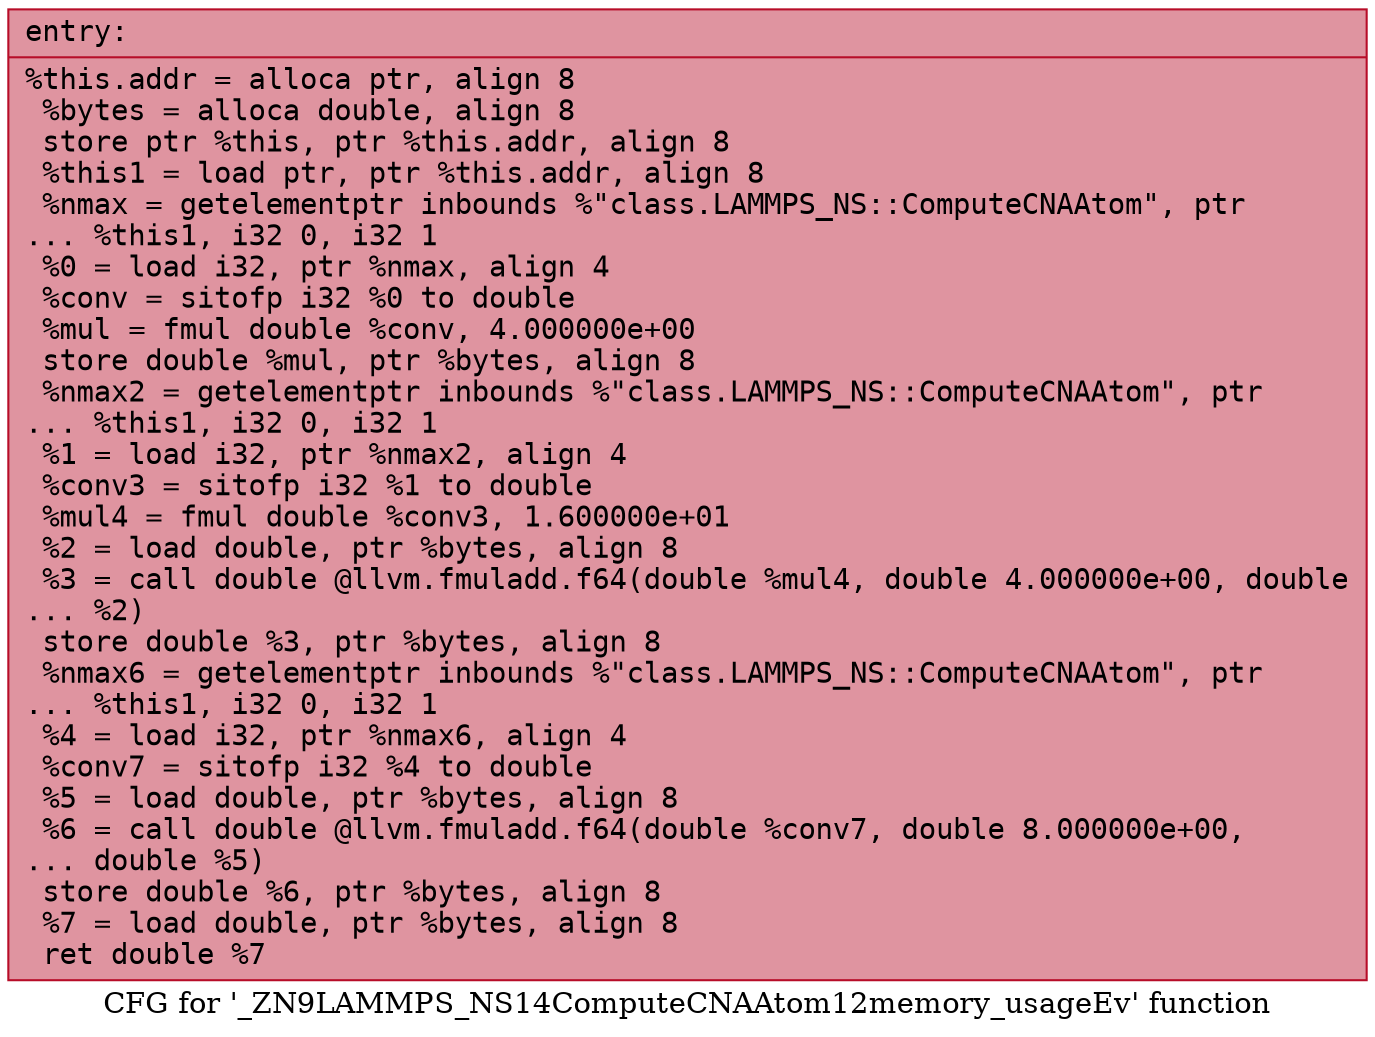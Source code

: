 digraph "CFG for '_ZN9LAMMPS_NS14ComputeCNAAtom12memory_usageEv' function" {
	label="CFG for '_ZN9LAMMPS_NS14ComputeCNAAtom12memory_usageEv' function";

	Node0x564933ad20d0 [shape=record,color="#b70d28ff", style=filled, fillcolor="#b70d2870" fontname="Courier",label="{entry:\l|  %this.addr = alloca ptr, align 8\l  %bytes = alloca double, align 8\l  store ptr %this, ptr %this.addr, align 8\l  %this1 = load ptr, ptr %this.addr, align 8\l  %nmax = getelementptr inbounds %\"class.LAMMPS_NS::ComputeCNAAtom\", ptr\l... %this1, i32 0, i32 1\l  %0 = load i32, ptr %nmax, align 4\l  %conv = sitofp i32 %0 to double\l  %mul = fmul double %conv, 4.000000e+00\l  store double %mul, ptr %bytes, align 8\l  %nmax2 = getelementptr inbounds %\"class.LAMMPS_NS::ComputeCNAAtom\", ptr\l... %this1, i32 0, i32 1\l  %1 = load i32, ptr %nmax2, align 4\l  %conv3 = sitofp i32 %1 to double\l  %mul4 = fmul double %conv3, 1.600000e+01\l  %2 = load double, ptr %bytes, align 8\l  %3 = call double @llvm.fmuladd.f64(double %mul4, double 4.000000e+00, double\l... %2)\l  store double %3, ptr %bytes, align 8\l  %nmax6 = getelementptr inbounds %\"class.LAMMPS_NS::ComputeCNAAtom\", ptr\l... %this1, i32 0, i32 1\l  %4 = load i32, ptr %nmax6, align 4\l  %conv7 = sitofp i32 %4 to double\l  %5 = load double, ptr %bytes, align 8\l  %6 = call double @llvm.fmuladd.f64(double %conv7, double 8.000000e+00,\l... double %5)\l  store double %6, ptr %bytes, align 8\l  %7 = load double, ptr %bytes, align 8\l  ret double %7\l}"];
}
